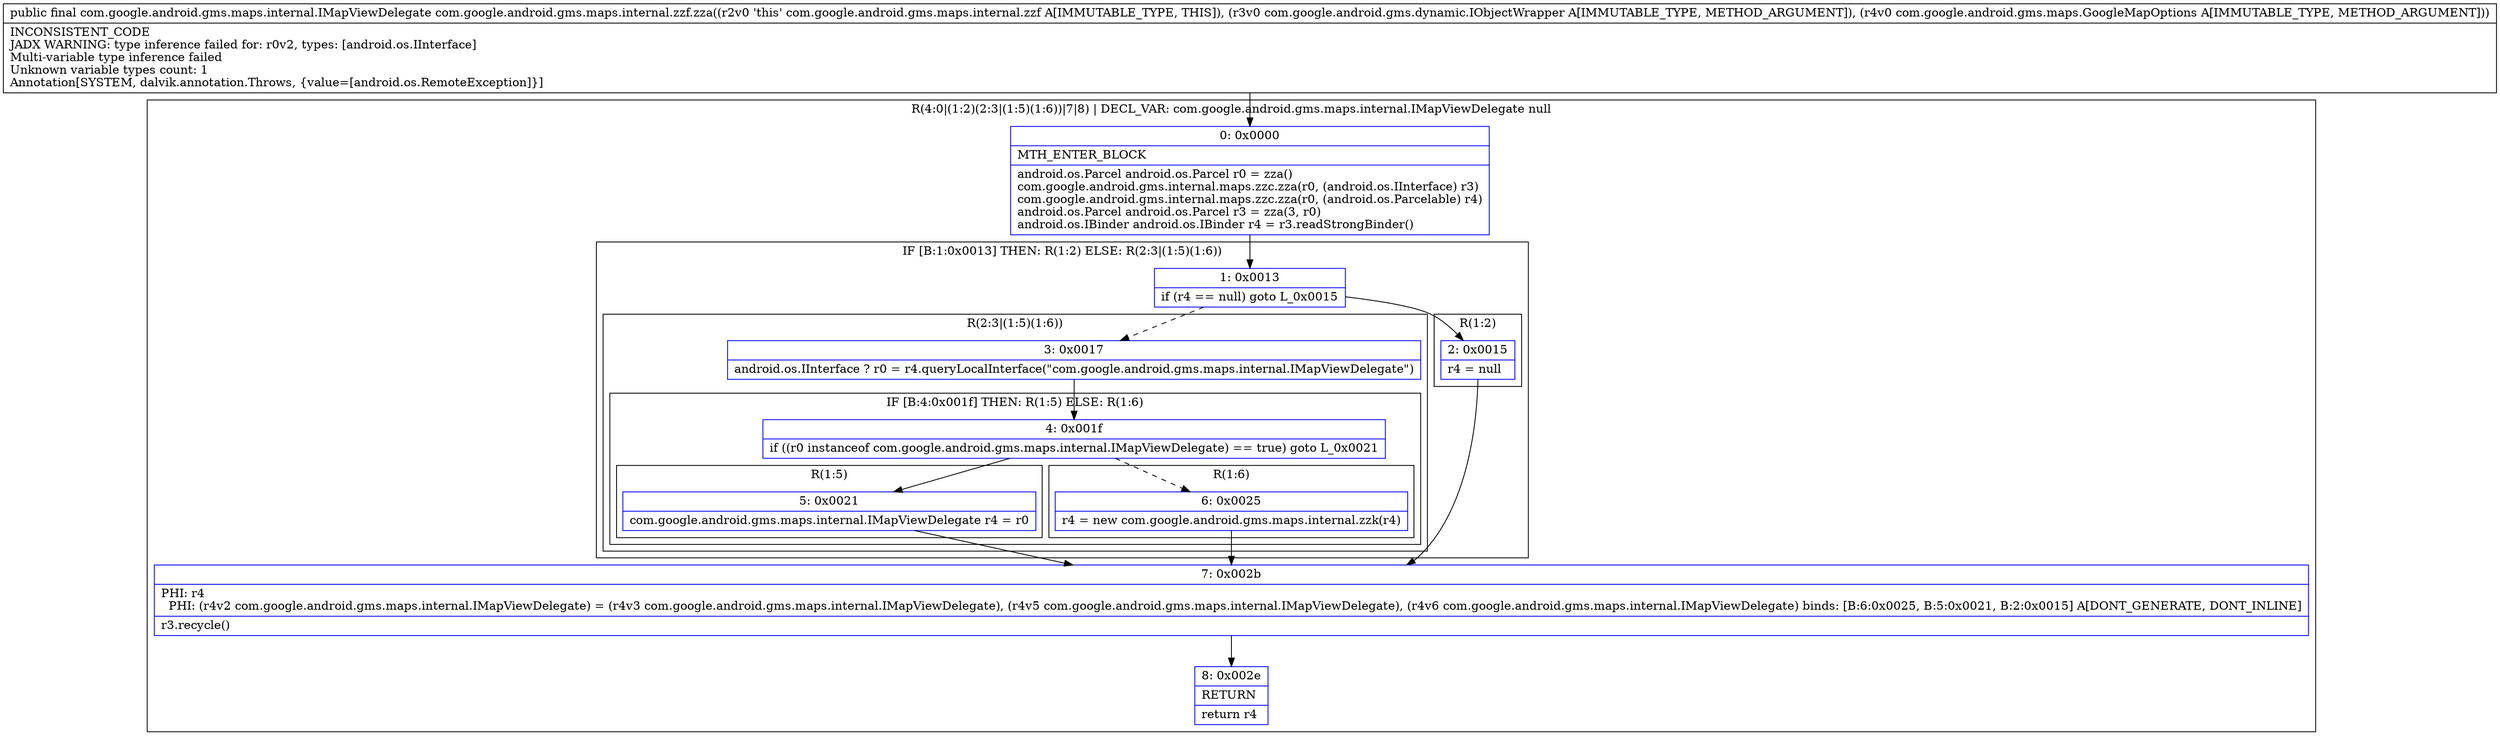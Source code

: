 digraph "CFG forcom.google.android.gms.maps.internal.zzf.zza(Lcom\/google\/android\/gms\/dynamic\/IObjectWrapper;Lcom\/google\/android\/gms\/maps\/GoogleMapOptions;)Lcom\/google\/android\/gms\/maps\/internal\/IMapViewDelegate;" {
subgraph cluster_Region_975463800 {
label = "R(4:0|(1:2)(2:3|(1:5)(1:6))|7|8) | DECL_VAR: com.google.android.gms.maps.internal.IMapViewDelegate null\l";
node [shape=record,color=blue];
Node_0 [shape=record,label="{0\:\ 0x0000|MTH_ENTER_BLOCK\l|android.os.Parcel android.os.Parcel r0 = zza()\lcom.google.android.gms.internal.maps.zzc.zza(r0, (android.os.IInterface) r3)\lcom.google.android.gms.internal.maps.zzc.zza(r0, (android.os.Parcelable) r4)\landroid.os.Parcel android.os.Parcel r3 = zza(3, r0)\landroid.os.IBinder android.os.IBinder r4 = r3.readStrongBinder()\l}"];
subgraph cluster_IfRegion_417468565 {
label = "IF [B:1:0x0013] THEN: R(1:2) ELSE: R(2:3|(1:5)(1:6))";
node [shape=record,color=blue];
Node_1 [shape=record,label="{1\:\ 0x0013|if (r4 == null) goto L_0x0015\l}"];
subgraph cluster_Region_1389044707 {
label = "R(1:2)";
node [shape=record,color=blue];
Node_2 [shape=record,label="{2\:\ 0x0015|r4 = null\l}"];
}
subgraph cluster_Region_303722247 {
label = "R(2:3|(1:5)(1:6))";
node [shape=record,color=blue];
Node_3 [shape=record,label="{3\:\ 0x0017|android.os.IInterface ? r0 = r4.queryLocalInterface(\"com.google.android.gms.maps.internal.IMapViewDelegate\")\l}"];
subgraph cluster_IfRegion_325590250 {
label = "IF [B:4:0x001f] THEN: R(1:5) ELSE: R(1:6)";
node [shape=record,color=blue];
Node_4 [shape=record,label="{4\:\ 0x001f|if ((r0 instanceof com.google.android.gms.maps.internal.IMapViewDelegate) == true) goto L_0x0021\l}"];
subgraph cluster_Region_1512433290 {
label = "R(1:5)";
node [shape=record,color=blue];
Node_5 [shape=record,label="{5\:\ 0x0021|com.google.android.gms.maps.internal.IMapViewDelegate r4 = r0\l}"];
}
subgraph cluster_Region_1127437361 {
label = "R(1:6)";
node [shape=record,color=blue];
Node_6 [shape=record,label="{6\:\ 0x0025|r4 = new com.google.android.gms.maps.internal.zzk(r4)\l}"];
}
}
}
}
Node_7 [shape=record,label="{7\:\ 0x002b|PHI: r4 \l  PHI: (r4v2 com.google.android.gms.maps.internal.IMapViewDelegate) = (r4v3 com.google.android.gms.maps.internal.IMapViewDelegate), (r4v5 com.google.android.gms.maps.internal.IMapViewDelegate), (r4v6 com.google.android.gms.maps.internal.IMapViewDelegate) binds: [B:6:0x0025, B:5:0x0021, B:2:0x0015] A[DONT_GENERATE, DONT_INLINE]\l|r3.recycle()\l}"];
Node_8 [shape=record,label="{8\:\ 0x002e|RETURN\l|return r4\l}"];
}
MethodNode[shape=record,label="{public final com.google.android.gms.maps.internal.IMapViewDelegate com.google.android.gms.maps.internal.zzf.zza((r2v0 'this' com.google.android.gms.maps.internal.zzf A[IMMUTABLE_TYPE, THIS]), (r3v0 com.google.android.gms.dynamic.IObjectWrapper A[IMMUTABLE_TYPE, METHOD_ARGUMENT]), (r4v0 com.google.android.gms.maps.GoogleMapOptions A[IMMUTABLE_TYPE, METHOD_ARGUMENT]))  | INCONSISTENT_CODE\lJADX WARNING: type inference failed for: r0v2, types: [android.os.IInterface]\lMulti\-variable type inference failed\lUnknown variable types count: 1\lAnnotation[SYSTEM, dalvik.annotation.Throws, \{value=[android.os.RemoteException]\}]\l}"];
MethodNode -> Node_0;
Node_0 -> Node_1;
Node_1 -> Node_2;
Node_1 -> Node_3[style=dashed];
Node_2 -> Node_7;
Node_3 -> Node_4;
Node_4 -> Node_5;
Node_4 -> Node_6[style=dashed];
Node_5 -> Node_7;
Node_6 -> Node_7;
Node_7 -> Node_8;
}

